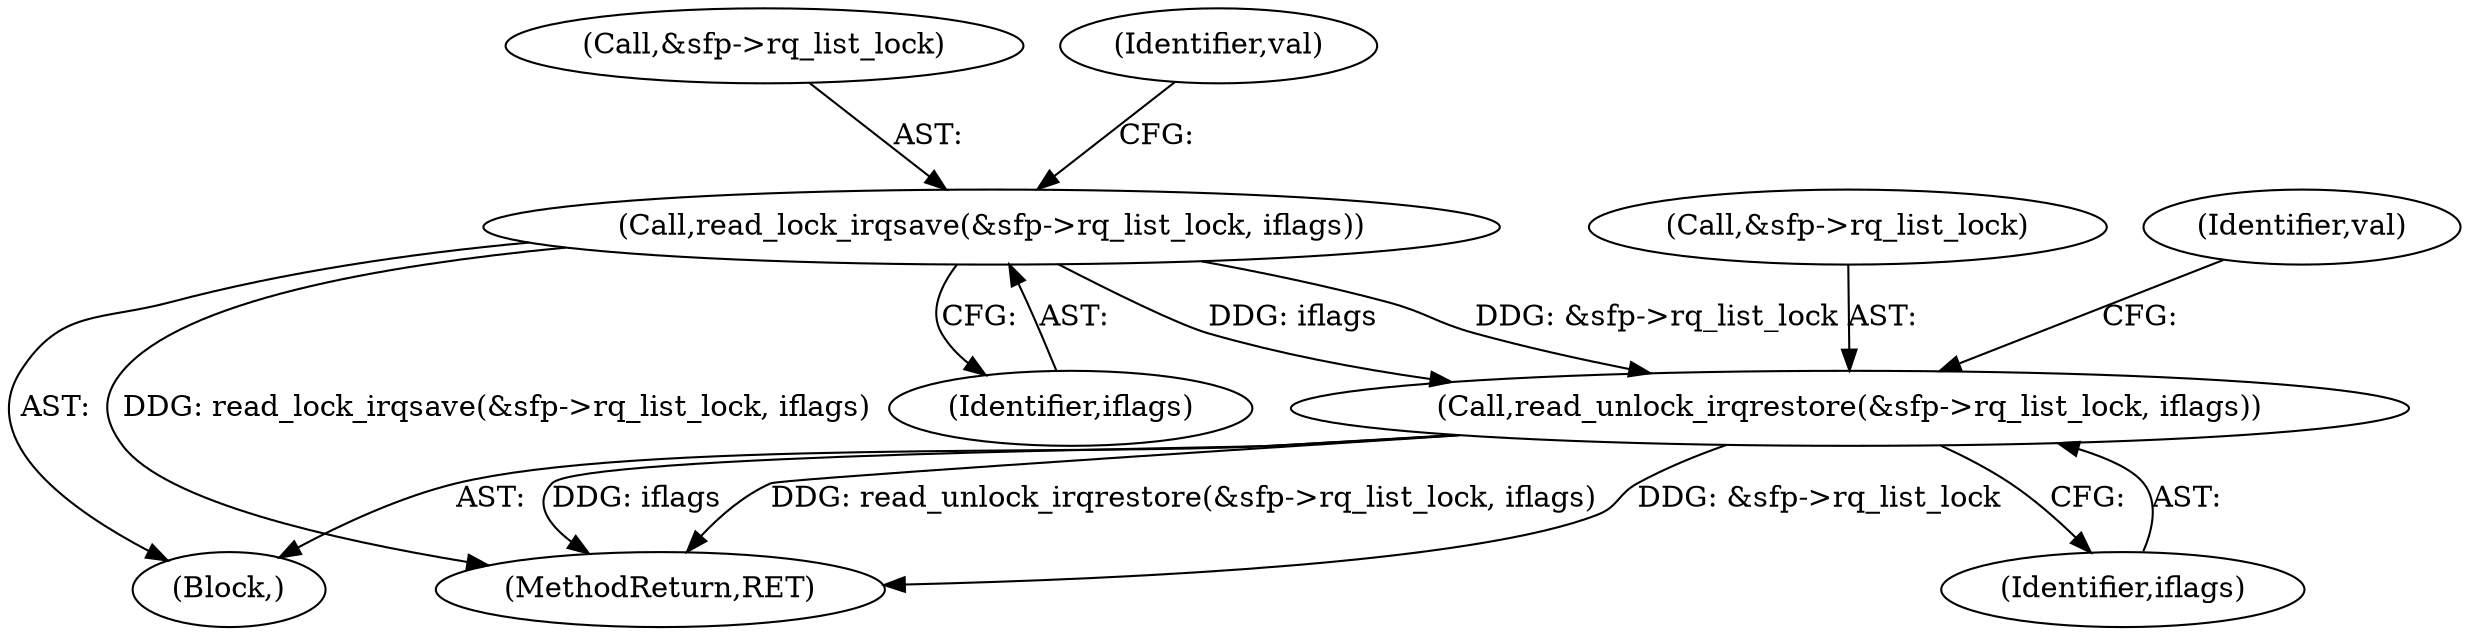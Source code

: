 digraph "0_linux_3e0097499839e0fe3af380410eababe5a47c4cf9_0@API" {
"1000567" [label="(Call,read_lock_irqsave(&sfp->rq_list_lock, iflags))"];
"1000590" [label="(Call,read_unlock_irqrestore(&sfp->rq_list_lock, iflags))"];
"1000567" [label="(Call,read_lock_irqsave(&sfp->rq_list_lock, iflags))"];
"1000568" [label="(Call,&sfp->rq_list_lock)"];
"1000167" [label="(Block,)"];
"1000572" [label="(Identifier,iflags)"];
"1000574" [label="(Identifier,val)"];
"1000591" [label="(Call,&sfp->rq_list_lock)"];
"1000598" [label="(Identifier,val)"];
"1001060" [label="(MethodReturn,RET)"];
"1000595" [label="(Identifier,iflags)"];
"1000590" [label="(Call,read_unlock_irqrestore(&sfp->rq_list_lock, iflags))"];
"1000567" -> "1000167"  [label="AST: "];
"1000567" -> "1000572"  [label="CFG: "];
"1000568" -> "1000567"  [label="AST: "];
"1000572" -> "1000567"  [label="AST: "];
"1000574" -> "1000567"  [label="CFG: "];
"1000567" -> "1001060"  [label="DDG: read_lock_irqsave(&sfp->rq_list_lock, iflags)"];
"1000567" -> "1000590"  [label="DDG: &sfp->rq_list_lock"];
"1000567" -> "1000590"  [label="DDG: iflags"];
"1000590" -> "1000167"  [label="AST: "];
"1000590" -> "1000595"  [label="CFG: "];
"1000591" -> "1000590"  [label="AST: "];
"1000595" -> "1000590"  [label="AST: "];
"1000598" -> "1000590"  [label="CFG: "];
"1000590" -> "1001060"  [label="DDG: iflags"];
"1000590" -> "1001060"  [label="DDG: read_unlock_irqrestore(&sfp->rq_list_lock, iflags)"];
"1000590" -> "1001060"  [label="DDG: &sfp->rq_list_lock"];
}
